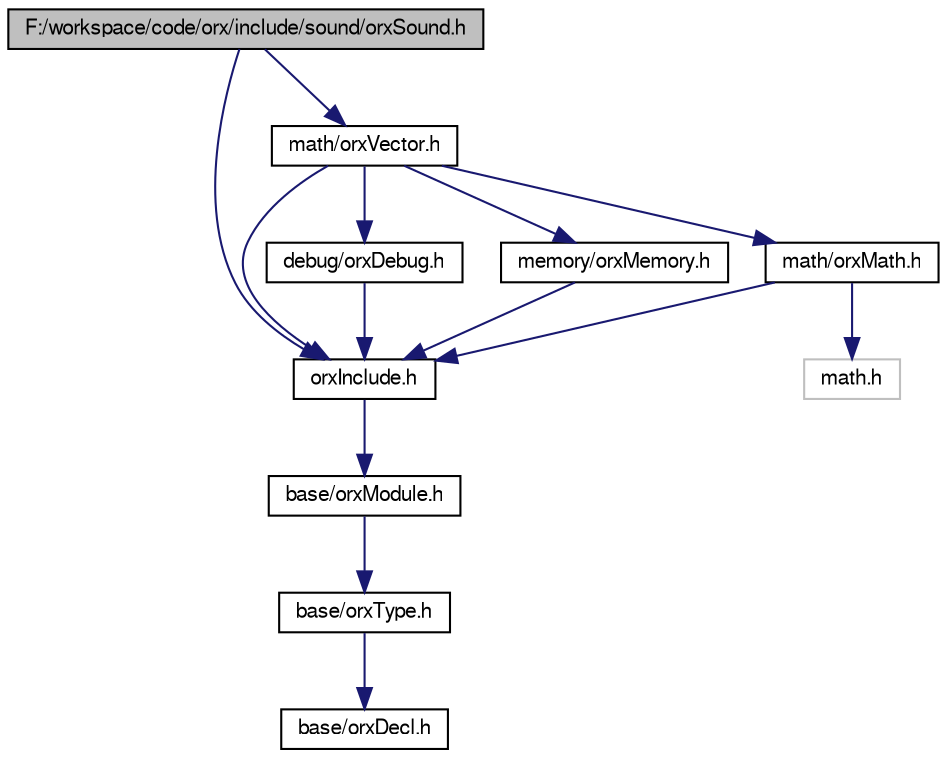 digraph G
{
  bgcolor="transparent";
  edge [fontname="FreeSans",fontsize=10,labelfontname="FreeSans",labelfontsize=10];
  node [fontname="FreeSans",fontsize=10,shape=record];
  Node1 [label="F:/workspace/code/orx/include/sound/orxSound.h",height=0.2,width=0.4,color="black", fillcolor="grey75", style="filled" fontcolor="black"];
  Node1 -> Node2 [color="midnightblue",fontsize=10,style="solid",fontname="FreeSans"];
  Node2 [label="orxInclude.h",height=0.2,width=0.4,color="black",URL="$orx_include_8h.html"];
  Node2 -> Node3 [color="midnightblue",fontsize=10,style="solid",fontname="FreeSans"];
  Node3 [label="base/orxModule.h",height=0.2,width=0.4,color="black",URL="$orx_module_8h.html"];
  Node3 -> Node4 [color="midnightblue",fontsize=10,style="solid",fontname="FreeSans"];
  Node4 [label="base/orxType.h",height=0.2,width=0.4,color="black",URL="$orx_type_8h.html"];
  Node4 -> Node5 [color="midnightblue",fontsize=10,style="solid",fontname="FreeSans"];
  Node5 [label="base/orxDecl.h",height=0.2,width=0.4,color="black",URL="$orx_decl_8h.html"];
  Node1 -> Node6 [color="midnightblue",fontsize=10,style="solid",fontname="FreeSans"];
  Node6 [label="math/orxVector.h",height=0.2,width=0.4,color="black",URL="$orx_vector_8h.html"];
  Node6 -> Node2 [color="midnightblue",fontsize=10,style="solid",fontname="FreeSans"];
  Node6 -> Node7 [color="midnightblue",fontsize=10,style="solid",fontname="FreeSans"];
  Node7 [label="debug/orxDebug.h",height=0.2,width=0.4,color="black",URL="$orx_debug_8h.html"];
  Node7 -> Node2 [color="midnightblue",fontsize=10,style="solid",fontname="FreeSans"];
  Node6 -> Node8 [color="midnightblue",fontsize=10,style="solid",fontname="FreeSans"];
  Node8 [label="memory/orxMemory.h",height=0.2,width=0.4,color="black",URL="$orx_memory_8h.html"];
  Node8 -> Node2 [color="midnightblue",fontsize=10,style="solid",fontname="FreeSans"];
  Node6 -> Node9 [color="midnightblue",fontsize=10,style="solid",fontname="FreeSans"];
  Node9 [label="math/orxMath.h",height=0.2,width=0.4,color="black",URL="$orx_math_8h.html"];
  Node9 -> Node2 [color="midnightblue",fontsize=10,style="solid",fontname="FreeSans"];
  Node9 -> Node10 [color="midnightblue",fontsize=10,style="solid",fontname="FreeSans"];
  Node10 [label="math.h",height=0.2,width=0.4,color="grey75"];
}
